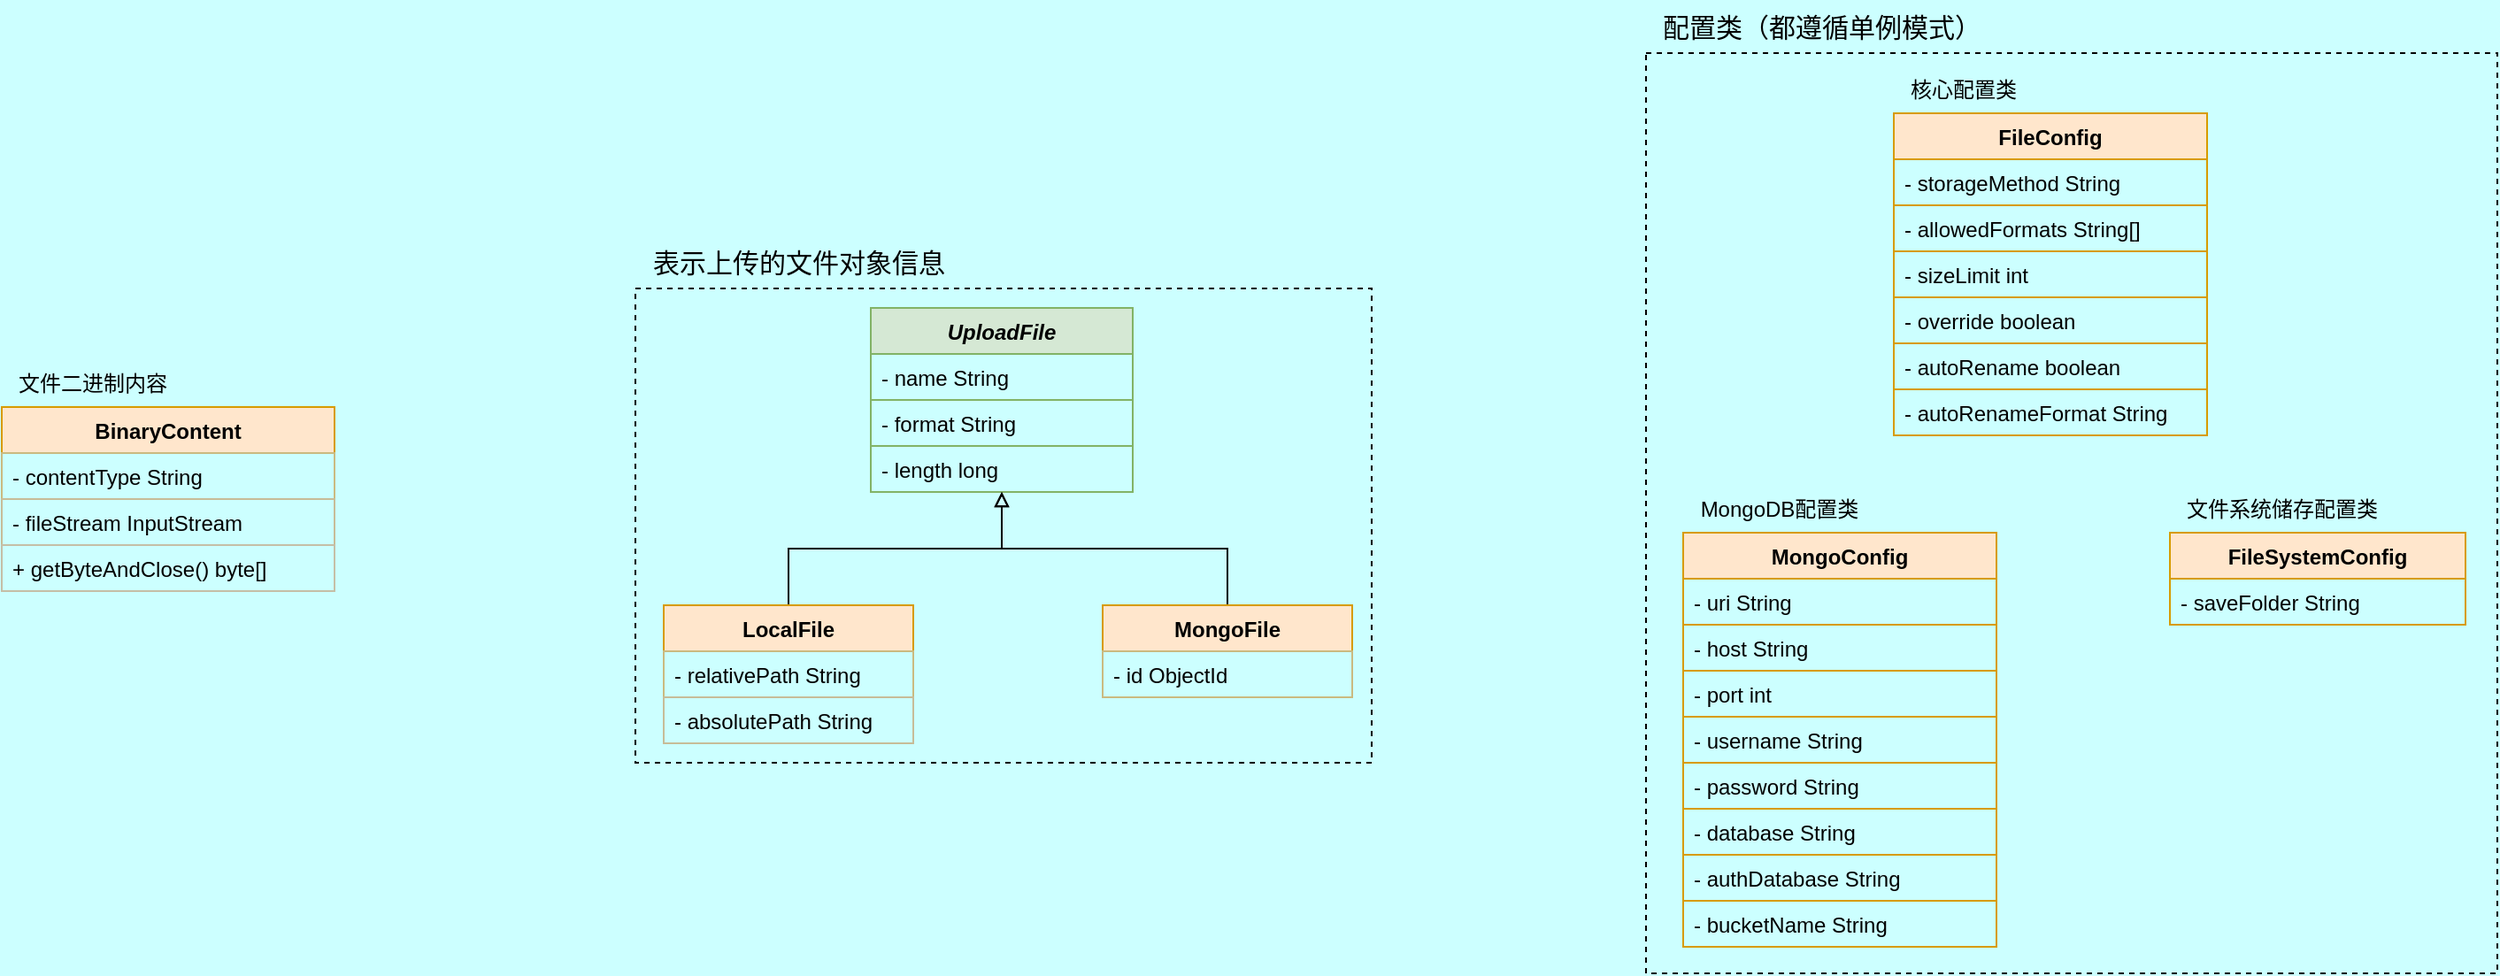 <mxfile version="23.0.2" type="device">
  <diagram name="第 1 页" id="LbKyr1l8XvxhmQRmnNMD">
    <mxGraphModel dx="989" dy="977" grid="0" gridSize="10" guides="1" tooltips="1" connect="1" arrows="1" fold="1" page="0" pageScale="1" pageWidth="827" pageHeight="1169" background="#CCFFFF" math="0" shadow="0">
      <root>
        <mxCell id="0" />
        <mxCell id="1" parent="0" />
        <mxCell id="k5UH-GX563T1KW69wESZ-28" value="" style="rounded=0;whiteSpace=wrap;html=1;fontColor=default;fillColor=none;dashed=1;" vertex="1" parent="1">
          <mxGeometry x="649" y="144" width="416" height="268" as="geometry" />
        </mxCell>
        <mxCell id="k5UH-GX563T1KW69wESZ-26" value="" style="rounded=0;whiteSpace=wrap;html=1;fontColor=default;fillColor=none;dashed=1;" vertex="1" parent="1">
          <mxGeometry x="1220" y="11" width="481" height="520" as="geometry" />
        </mxCell>
        <mxCell id="cHiQ8dfTekQaSsWwK8I8-5" value="BinaryContent" style="swimlane;fontStyle=1;align=center;verticalAlign=top;childLayout=stackLayout;horizontal=1;startSize=26;horizontalStack=0;resizeParent=1;resizeParentMax=0;resizeLast=0;collapsible=1;marginBottom=0;whiteSpace=wrap;html=1;fillColor=#ffe6cc;strokeColor=#d79b00;" parent="1" vertex="1">
          <mxGeometry x="291" y="211" width="188" height="104" as="geometry" />
        </mxCell>
        <mxCell id="cHiQ8dfTekQaSsWwK8I8-6" value="- contentType String" style="text;strokeColor=#caba80;fillColor=none;align=left;verticalAlign=top;spacingLeft=4;spacingRight=4;overflow=hidden;rotatable=0;points=[[0,0.5],[1,0.5]];portConstraint=eastwest;whiteSpace=wrap;html=1;" parent="cHiQ8dfTekQaSsWwK8I8-5" vertex="1">
          <mxGeometry y="26" width="188" height="26" as="geometry" />
        </mxCell>
        <mxCell id="cHiQ8dfTekQaSsWwK8I8-8" value="- fileStream InputStream" style="text;strokeColor=#c7bc98;fillColor=none;align=left;verticalAlign=top;spacingLeft=4;spacingRight=4;overflow=hidden;rotatable=0;points=[[0,0.5],[1,0.5]];portConstraint=eastwest;whiteSpace=wrap;html=1;" parent="cHiQ8dfTekQaSsWwK8I8-5" vertex="1">
          <mxGeometry y="52" width="188" height="26" as="geometry" />
        </mxCell>
        <mxCell id="cHiQ8dfTekQaSsWwK8I8-11" value="+ getByteAndClose() byte[]" style="text;strokeColor=#c5bea6;fillColor=none;align=left;verticalAlign=top;spacingLeft=4;spacingRight=4;overflow=hidden;rotatable=0;points=[[0,0.5],[1,0.5]];portConstraint=eastwest;whiteSpace=wrap;html=1;" parent="cHiQ8dfTekQaSsWwK8I8-5" vertex="1">
          <mxGeometry y="78" width="188" height="26" as="geometry" />
        </mxCell>
        <mxCell id="cHiQ8dfTekQaSsWwK8I8-13" value="&lt;i&gt;UploadFile&lt;/i&gt;" style="swimlane;fontStyle=1;align=center;verticalAlign=top;childLayout=stackLayout;horizontal=1;startSize=26;horizontalStack=0;resizeParent=1;resizeParentMax=0;resizeLast=0;collapsible=1;marginBottom=0;whiteSpace=wrap;html=1;fillColor=#d5e8d4;strokeColor=#82b366;" parent="1" vertex="1">
          <mxGeometry x="782" y="155" width="148" height="104" as="geometry">
            <mxRectangle x="671" y="170" width="96" height="26" as="alternateBounds" />
          </mxGeometry>
        </mxCell>
        <mxCell id="cHiQ8dfTekQaSsWwK8I8-14" value="- name String" style="text;strokeColor=#82b366;fillColor=none;align=left;verticalAlign=top;spacingLeft=4;spacingRight=4;overflow=hidden;rotatable=0;points=[[0,0.5],[1,0.5]];portConstraint=eastwest;whiteSpace=wrap;html=1;" parent="cHiQ8dfTekQaSsWwK8I8-13" vertex="1">
          <mxGeometry y="26" width="148" height="26" as="geometry" />
        </mxCell>
        <mxCell id="cHiQ8dfTekQaSsWwK8I8-19" value="- format String" style="text;strokeColor=#82b366;fillColor=none;align=left;verticalAlign=top;spacingLeft=4;spacingRight=4;overflow=hidden;rotatable=0;points=[[0,0.5],[1,0.5]];portConstraint=eastwest;whiteSpace=wrap;html=1;" parent="cHiQ8dfTekQaSsWwK8I8-13" vertex="1">
          <mxGeometry y="52" width="148" height="26" as="geometry" />
        </mxCell>
        <mxCell id="k5UH-GX563T1KW69wESZ-6" value="- length long" style="text;strokeColor=#82b366;fillColor=none;align=left;verticalAlign=top;spacingLeft=4;spacingRight=4;overflow=hidden;rotatable=0;points=[[0,0.5],[1,0.5]];portConstraint=eastwest;whiteSpace=wrap;html=1;" vertex="1" parent="cHiQ8dfTekQaSsWwK8I8-13">
          <mxGeometry y="78" width="148" height="26" as="geometry" />
        </mxCell>
        <mxCell id="cHiQ8dfTekQaSsWwK8I8-26" style="rounded=0;orthogonalLoop=1;jettySize=auto;html=1;endArrow=block;endFill=0;edgeStyle=orthogonalEdgeStyle;exitX=0.5;exitY=0;exitDx=0;exitDy=0;entryX=0.5;entryY=1;entryDx=0;entryDy=0;" parent="1" source="cHiQ8dfTekQaSsWwK8I8-20" target="cHiQ8dfTekQaSsWwK8I8-13" edge="1">
          <mxGeometry relative="1" as="geometry">
            <mxPoint x="725" y="204" as="targetPoint" />
          </mxGeometry>
        </mxCell>
        <mxCell id="cHiQ8dfTekQaSsWwK8I8-20" value="LocalFile" style="swimlane;fontStyle=1;align=center;verticalAlign=top;childLayout=stackLayout;horizontal=1;startSize=26;horizontalStack=0;resizeParent=1;resizeParentMax=0;resizeLast=0;collapsible=1;marginBottom=0;whiteSpace=wrap;html=1;fillColor=#ffe6cc;strokeColor=#d79b00;" parent="1" vertex="1">
          <mxGeometry x="665" y="323" width="141" height="78" as="geometry" />
        </mxCell>
        <mxCell id="cHiQ8dfTekQaSsWwK8I8-21" value="- relativePath String" style="text;strokeColor=#caba80;fillColor=none;align=left;verticalAlign=top;spacingLeft=4;spacingRight=4;overflow=hidden;rotatable=0;points=[[0,0.5],[1,0.5]];portConstraint=eastwest;whiteSpace=wrap;html=1;" parent="cHiQ8dfTekQaSsWwK8I8-20" vertex="1">
          <mxGeometry y="26" width="141" height="26" as="geometry" />
        </mxCell>
        <mxCell id="cHiQ8dfTekQaSsWwK8I8-22" value="- absolutePath String" style="text;strokeColor=#c7bc98;fillColor=none;align=left;verticalAlign=top;spacingLeft=4;spacingRight=4;overflow=hidden;rotatable=0;points=[[0,0.5],[1,0.5]];portConstraint=eastwest;whiteSpace=wrap;html=1;" parent="cHiQ8dfTekQaSsWwK8I8-20" vertex="1">
          <mxGeometry y="52" width="141" height="26" as="geometry" />
        </mxCell>
        <mxCell id="cHiQ8dfTekQaSsWwK8I8-30" style="shape=connector;rounded=0;orthogonalLoop=1;jettySize=auto;html=1;exitX=0.5;exitY=0;exitDx=0;exitDy=0;labelBackgroundColor=default;strokeColor=default;fontFamily=Helvetica;fontSize=11;fontColor=default;endArrow=block;endFill=0;edgeStyle=orthogonalEdgeStyle;entryX=0.5;entryY=1;entryDx=0;entryDy=0;" parent="1" source="cHiQ8dfTekQaSsWwK8I8-27" target="cHiQ8dfTekQaSsWwK8I8-13" edge="1">
          <mxGeometry relative="1" as="geometry">
            <mxPoint x="996.5" y="333" as="sourcePoint" />
            <mxPoint x="953" y="267" as="targetPoint" />
          </mxGeometry>
        </mxCell>
        <mxCell id="cHiQ8dfTekQaSsWwK8I8-27" value="MongoFile" style="swimlane;fontStyle=1;align=center;verticalAlign=top;childLayout=stackLayout;horizontal=1;startSize=26;horizontalStack=0;resizeParent=1;resizeParentMax=0;resizeLast=0;collapsible=1;marginBottom=0;whiteSpace=wrap;html=1;fillColor=#ffe6cc;strokeColor=#d79b00;" parent="1" vertex="1">
          <mxGeometry x="913" y="323" width="141" height="52" as="geometry" />
        </mxCell>
        <mxCell id="cHiQ8dfTekQaSsWwK8I8-28" value="- id ObjectId" style="text;strokeColor=#caba80;fillColor=none;align=left;verticalAlign=top;spacingLeft=4;spacingRight=4;overflow=hidden;rotatable=0;points=[[0,0.5],[1,0.5]];portConstraint=eastwest;whiteSpace=wrap;html=1;" parent="cHiQ8dfTekQaSsWwK8I8-27" vertex="1">
          <mxGeometry y="26" width="141" height="26" as="geometry" />
        </mxCell>
        <mxCell id="cHiQ8dfTekQaSsWwK8I8-31" value="FileConfig" style="swimlane;fontStyle=1;align=center;verticalAlign=top;childLayout=stackLayout;horizontal=1;startSize=26;horizontalStack=0;resizeParent=1;resizeParentMax=0;resizeLast=0;collapsible=1;marginBottom=0;whiteSpace=wrap;html=1;fillColor=#ffe6cc;strokeColor=#d79b00;" parent="1" vertex="1">
          <mxGeometry x="1360" y="45" width="177" height="182" as="geometry">
            <mxRectangle x="1239" y="170" width="96" height="26" as="alternateBounds" />
          </mxGeometry>
        </mxCell>
        <mxCell id="cHiQ8dfTekQaSsWwK8I8-33" value="- storageMethod String" style="text;strokeColor=#d79b00;fillColor=none;align=left;verticalAlign=top;spacingLeft=4;spacingRight=4;overflow=hidden;rotatable=0;points=[[0,0.5],[1,0.5]];portConstraint=eastwest;whiteSpace=wrap;html=1;" parent="cHiQ8dfTekQaSsWwK8I8-31" vertex="1">
          <mxGeometry y="26" width="177" height="26" as="geometry" />
        </mxCell>
        <mxCell id="k5UH-GX563T1KW69wESZ-1" value="- allowedFormats String[]" style="text;strokeColor=#d79b00;fillColor=none;align=left;verticalAlign=top;spacingLeft=4;spacingRight=4;overflow=hidden;rotatable=0;points=[[0,0.5],[1,0.5]];portConstraint=eastwest;whiteSpace=wrap;html=1;" vertex="1" parent="cHiQ8dfTekQaSsWwK8I8-31">
          <mxGeometry y="52" width="177" height="26" as="geometry" />
        </mxCell>
        <mxCell id="k5UH-GX563T1KW69wESZ-2" value="- sizeLimit int" style="text;strokeColor=#d79b00;fillColor=none;align=left;verticalAlign=top;spacingLeft=4;spacingRight=4;overflow=hidden;rotatable=0;points=[[0,0.5],[1,0.5]];portConstraint=eastwest;whiteSpace=wrap;html=1;" vertex="1" parent="cHiQ8dfTekQaSsWwK8I8-31">
          <mxGeometry y="78" width="177" height="26" as="geometry" />
        </mxCell>
        <mxCell id="k5UH-GX563T1KW69wESZ-3" value="- override boolean" style="text;strokeColor=#d79b00;fillColor=none;align=left;verticalAlign=top;spacingLeft=4;spacingRight=4;overflow=hidden;rotatable=0;points=[[0,0.5],[1,0.5]];portConstraint=eastwest;whiteSpace=wrap;html=1;" vertex="1" parent="cHiQ8dfTekQaSsWwK8I8-31">
          <mxGeometry y="104" width="177" height="26" as="geometry" />
        </mxCell>
        <mxCell id="k5UH-GX563T1KW69wESZ-4" value="- autoRename boolean" style="text;strokeColor=#d79b00;fillColor=none;align=left;verticalAlign=top;spacingLeft=4;spacingRight=4;overflow=hidden;rotatable=0;points=[[0,0.5],[1,0.5]];portConstraint=eastwest;whiteSpace=wrap;html=1;" vertex="1" parent="cHiQ8dfTekQaSsWwK8I8-31">
          <mxGeometry y="130" width="177" height="26" as="geometry" />
        </mxCell>
        <mxCell id="k5UH-GX563T1KW69wESZ-5" value="- autoRenameFormat String" style="text;strokeColor=#d79b00;fillColor=none;align=left;verticalAlign=top;spacingLeft=4;spacingRight=4;overflow=hidden;rotatable=0;points=[[0,0.5],[1,0.5]];portConstraint=eastwest;whiteSpace=wrap;html=1;" vertex="1" parent="cHiQ8dfTekQaSsWwK8I8-31">
          <mxGeometry y="156" width="177" height="26" as="geometry" />
        </mxCell>
        <mxCell id="k5UH-GX563T1KW69wESZ-7" value="FileSystemConfig" style="swimlane;fontStyle=1;align=center;verticalAlign=top;childLayout=stackLayout;horizontal=1;startSize=26;horizontalStack=0;resizeParent=1;resizeParentMax=0;resizeLast=0;collapsible=1;marginBottom=0;whiteSpace=wrap;html=1;fillColor=#ffe6cc;strokeColor=#d79b00;" vertex="1" parent="1">
          <mxGeometry x="1516" y="282" width="167" height="52" as="geometry">
            <mxRectangle x="1239" y="170" width="96" height="26" as="alternateBounds" />
          </mxGeometry>
        </mxCell>
        <mxCell id="k5UH-GX563T1KW69wESZ-8" value="- saveFolder String" style="text;strokeColor=#d79b00;fillColor=none;align=left;verticalAlign=top;spacingLeft=4;spacingRight=4;overflow=hidden;rotatable=0;points=[[0,0.5],[1,0.5]];portConstraint=eastwest;whiteSpace=wrap;html=1;" vertex="1" parent="k5UH-GX563T1KW69wESZ-7">
          <mxGeometry y="26" width="167" height="26" as="geometry" />
        </mxCell>
        <mxCell id="k5UH-GX563T1KW69wESZ-14" value="MongoConfig" style="swimlane;fontStyle=1;align=center;verticalAlign=top;childLayout=stackLayout;horizontal=1;startSize=26;horizontalStack=0;resizeParent=1;resizeParentMax=0;resizeLast=0;collapsible=1;marginBottom=0;whiteSpace=wrap;html=1;fillColor=#ffe6cc;strokeColor=#d79b00;" vertex="1" parent="1">
          <mxGeometry x="1241" y="282" width="177" height="234" as="geometry">
            <mxRectangle x="1239" y="170" width="96" height="26" as="alternateBounds" />
          </mxGeometry>
        </mxCell>
        <mxCell id="k5UH-GX563T1KW69wESZ-32" value="- uri String" style="text;strokeColor=#d79b00;fillColor=none;align=left;verticalAlign=top;spacingLeft=4;spacingRight=4;overflow=hidden;rotatable=0;points=[[0,0.5],[1,0.5]];portConstraint=eastwest;whiteSpace=wrap;html=1;" vertex="1" parent="k5UH-GX563T1KW69wESZ-14">
          <mxGeometry y="26" width="177" height="26" as="geometry" />
        </mxCell>
        <mxCell id="k5UH-GX563T1KW69wESZ-15" value="- host String" style="text;strokeColor=#d79b00;fillColor=none;align=left;verticalAlign=top;spacingLeft=4;spacingRight=4;overflow=hidden;rotatable=0;points=[[0,0.5],[1,0.5]];portConstraint=eastwest;whiteSpace=wrap;html=1;" vertex="1" parent="k5UH-GX563T1KW69wESZ-14">
          <mxGeometry y="52" width="177" height="26" as="geometry" />
        </mxCell>
        <mxCell id="k5UH-GX563T1KW69wESZ-16" value="- port int" style="text;strokeColor=#d79b00;fillColor=none;align=left;verticalAlign=top;spacingLeft=4;spacingRight=4;overflow=hidden;rotatable=0;points=[[0,0.5],[1,0.5]];portConstraint=eastwest;whiteSpace=wrap;html=1;" vertex="1" parent="k5UH-GX563T1KW69wESZ-14">
          <mxGeometry y="78" width="177" height="26" as="geometry" />
        </mxCell>
        <mxCell id="k5UH-GX563T1KW69wESZ-17" value="- username String" style="text;strokeColor=#d79b00;fillColor=none;align=left;verticalAlign=top;spacingLeft=4;spacingRight=4;overflow=hidden;rotatable=0;points=[[0,0.5],[1,0.5]];portConstraint=eastwest;whiteSpace=wrap;html=1;" vertex="1" parent="k5UH-GX563T1KW69wESZ-14">
          <mxGeometry y="104" width="177" height="26" as="geometry" />
        </mxCell>
        <mxCell id="k5UH-GX563T1KW69wESZ-18" value="- password String" style="text;strokeColor=#d79b00;fillColor=none;align=left;verticalAlign=top;spacingLeft=4;spacingRight=4;overflow=hidden;rotatable=0;points=[[0,0.5],[1,0.5]];portConstraint=eastwest;whiteSpace=wrap;html=1;" vertex="1" parent="k5UH-GX563T1KW69wESZ-14">
          <mxGeometry y="130" width="177" height="26" as="geometry" />
        </mxCell>
        <mxCell id="k5UH-GX563T1KW69wESZ-19" value="- database String" style="text;strokeColor=#d79b00;fillColor=none;align=left;verticalAlign=top;spacingLeft=4;spacingRight=4;overflow=hidden;rotatable=0;points=[[0,0.5],[1,0.5]];portConstraint=eastwest;whiteSpace=wrap;html=1;" vertex="1" parent="k5UH-GX563T1KW69wESZ-14">
          <mxGeometry y="156" width="177" height="26" as="geometry" />
        </mxCell>
        <mxCell id="k5UH-GX563T1KW69wESZ-21" value="- authDatabase String" style="text;strokeColor=#d79b00;fillColor=none;align=left;verticalAlign=top;spacingLeft=4;spacingRight=4;overflow=hidden;rotatable=0;points=[[0,0.5],[1,0.5]];portConstraint=eastwest;whiteSpace=wrap;html=1;" vertex="1" parent="k5UH-GX563T1KW69wESZ-14">
          <mxGeometry y="182" width="177" height="26" as="geometry" />
        </mxCell>
        <mxCell id="k5UH-GX563T1KW69wESZ-20" value="- bucketName String" style="text;strokeColor=#d79b00;fillColor=none;align=left;verticalAlign=top;spacingLeft=4;spacingRight=4;overflow=hidden;rotatable=0;points=[[0,0.5],[1,0.5]];portConstraint=eastwest;whiteSpace=wrap;html=1;" vertex="1" parent="k5UH-GX563T1KW69wESZ-14">
          <mxGeometry y="208" width="177" height="26" as="geometry" />
        </mxCell>
        <mxCell id="k5UH-GX563T1KW69wESZ-23" value="核心配置类" style="text;html=1;align=center;verticalAlign=middle;resizable=0;points=[];autosize=1;strokeColor=none;fillColor=none;" vertex="1" parent="1">
          <mxGeometry x="1360" y="19" width="78" height="26" as="geometry" />
        </mxCell>
        <mxCell id="k5UH-GX563T1KW69wESZ-24" value="MongoDB配置类" style="text;html=1;align=center;verticalAlign=middle;resizable=0;points=[];autosize=1;strokeColor=none;fillColor=none;" vertex="1" parent="1">
          <mxGeometry x="1241" y="256" width="107" height="26" as="geometry" />
        </mxCell>
        <mxCell id="k5UH-GX563T1KW69wESZ-25" value="文件系统储存配置类" style="text;html=1;align=center;verticalAlign=middle;resizable=0;points=[];autosize=1;strokeColor=none;fillColor=none;" vertex="1" parent="1">
          <mxGeometry x="1516" y="256" width="126" height="26" as="geometry" />
        </mxCell>
        <mxCell id="k5UH-GX563T1KW69wESZ-27" value="&lt;font style=&quot;font-size: 15px;&quot;&gt;配置类（都遵循单例模式）&lt;/font&gt;" style="text;html=1;align=center;verticalAlign=middle;resizable=0;points=[];autosize=1;strokeColor=none;fillColor=none;" vertex="1" parent="1">
          <mxGeometry x="1220" y="-19" width="198" height="30" as="geometry" />
        </mxCell>
        <mxCell id="k5UH-GX563T1KW69wESZ-30" value="&lt;font style=&quot;font-size: 15px;&quot;&gt;表示上传的文件对象信息&lt;/font&gt;" style="text;html=1;align=center;verticalAlign=middle;resizable=0;points=[];autosize=1;strokeColor=none;fillColor=none;" vertex="1" parent="1">
          <mxGeometry x="649" y="114" width="183" height="30" as="geometry" />
        </mxCell>
        <mxCell id="k5UH-GX563T1KW69wESZ-31" value="&lt;font style=&quot;font-size: 12px;&quot;&gt;文件二进制内容&lt;/font&gt;" style="text;html=1;align=center;verticalAlign=middle;resizable=0;points=[];autosize=1;strokeColor=none;fillColor=none;" vertex="1" parent="1">
          <mxGeometry x="291" y="185" width="102" height="26" as="geometry" />
        </mxCell>
      </root>
    </mxGraphModel>
  </diagram>
</mxfile>
